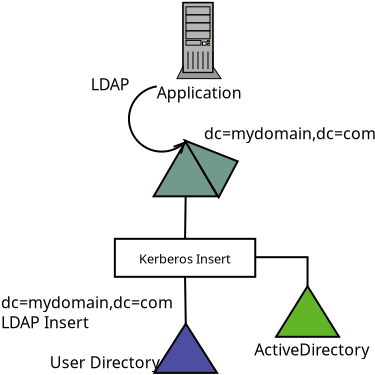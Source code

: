 <?xml version="1.0" encoding="UTF-8"?>
<dia:diagram xmlns:dia="http://www.lysator.liu.se/~alla/dia/">
  <dia:layer name="Background" visible="true">
    <dia:object type="Network - General Computer (Tower)" version="0" id="O0">
      <dia:attribute name="obj_pos">
        <dia:point val="36.812,7.699"/>
      </dia:attribute>
      <dia:attribute name="obj_bb">
        <dia:rectangle val="35.887,7.659;39.959,12.844"/>
      </dia:attribute>
      <dia:attribute name="elem_corner">
        <dia:point val="36.812,7.699"/>
      </dia:attribute>
      <dia:attribute name="elem_width">
        <dia:real val="2.2"/>
      </dia:attribute>
      <dia:attribute name="elem_height">
        <dia:real val="3.8"/>
      </dia:attribute>
      <dia:attribute name="line_width">
        <dia:real val="0.1"/>
      </dia:attribute>
      <dia:attribute name="line_colour">
        <dia:color val="#000000"/>
      </dia:attribute>
      <dia:attribute name="fill_colour">
        <dia:color val="#ffffff"/>
      </dia:attribute>
      <dia:attribute name="show_background">
        <dia:boolean val="true"/>
      </dia:attribute>
      <dia:attribute name="line_style">
        <dia:enum val="0"/>
        <dia:real val="1"/>
      </dia:attribute>
      <dia:attribute name="text">
        <dia:composite type="text">
          <dia:attribute name="string">
            <dia:string>#Application#</dia:string>
          </dia:attribute>
          <dia:attribute name="font">
            <dia:font family="sans" style="0" name="Helvetica"/>
          </dia:attribute>
          <dia:attribute name="height">
            <dia:real val="1"/>
          </dia:attribute>
          <dia:attribute name="pos">
            <dia:point val="37.912,12.299"/>
          </dia:attribute>
          <dia:attribute name="color">
            <dia:color val="#000000"/>
          </dia:attribute>
          <dia:attribute name="alignment">
            <dia:enum val="1"/>
          </dia:attribute>
        </dia:composite>
      </dia:attribute>
      <dia:attribute name="flip_horizontal">
        <dia:boolean val="false"/>
      </dia:attribute>
      <dia:attribute name="flip_vertical">
        <dia:boolean val="false"/>
      </dia:attribute>
    </dia:object>
    <dia:group>
      <dia:object type="Geometric - Isoceles Triangle" version="0" id="O1">
        <dia:attribute name="obj_pos">
          <dia:point val="35.646,14.636"/>
        </dia:attribute>
        <dia:attribute name="obj_bb">
          <dia:rectangle val="35.559,14.536;38.933,17.436"/>
        </dia:attribute>
        <dia:attribute name="elem_corner">
          <dia:point val="35.646,14.636"/>
        </dia:attribute>
        <dia:attribute name="elem_width">
          <dia:real val="3.2"/>
        </dia:attribute>
        <dia:attribute name="elem_height">
          <dia:real val="2.75"/>
        </dia:attribute>
        <dia:attribute name="line_width">
          <dia:real val="0.1"/>
        </dia:attribute>
        <dia:attribute name="line_colour">
          <dia:color val="#000000"/>
        </dia:attribute>
        <dia:attribute name="fill_colour">
          <dia:color val="#729a8a"/>
        </dia:attribute>
        <dia:attribute name="show_background">
          <dia:boolean val="true"/>
        </dia:attribute>
        <dia:attribute name="line_style">
          <dia:enum val="0"/>
          <dia:real val="1"/>
        </dia:attribute>
        <dia:attribute name="flip_horizontal">
          <dia:boolean val="false"/>
        </dia:attribute>
        <dia:attribute name="flip_vertical">
          <dia:boolean val="false"/>
        </dia:attribute>
      </dia:object>
      <dia:object type="Standard - Polygon" version="0" id="O2">
        <dia:attribute name="obj_pos">
          <dia:point val="39.846,15.636"/>
        </dia:attribute>
        <dia:attribute name="obj_bb">
          <dia:rectangle val="37.089,14.495;39.916,17.538"/>
        </dia:attribute>
        <dia:attribute name="poly_points">
          <dia:point val="39.846,15.636"/>
          <dia:point val="37.207,14.595"/>
          <dia:point val="38.896,17.436"/>
        </dia:attribute>
        <dia:attribute name="inner_color">
          <dia:color val="#729a8a"/>
        </dia:attribute>
        <dia:attribute name="show_background">
          <dia:boolean val="true"/>
        </dia:attribute>
      </dia:object>
    </dia:group>
    <dia:object type="Geometric - Isoceles Triangle" version="0" id="O3">
      <dia:attribute name="obj_pos">
        <dia:point val="35.685,23.752"/>
      </dia:attribute>
      <dia:attribute name="obj_bb">
        <dia:rectangle val="35.594,23.659;38.908,26.262"/>
      </dia:attribute>
      <dia:attribute name="elem_corner">
        <dia:point val="35.685,23.752"/>
      </dia:attribute>
      <dia:attribute name="elem_width">
        <dia:real val="3.131"/>
      </dia:attribute>
      <dia:attribute name="elem_height">
        <dia:real val="2.46"/>
      </dia:attribute>
      <dia:attribute name="line_width">
        <dia:real val="0.1"/>
      </dia:attribute>
      <dia:attribute name="line_colour">
        <dia:color val="#000000"/>
      </dia:attribute>
      <dia:attribute name="fill_colour">
        <dia:color val="#4c4ea1"/>
      </dia:attribute>
      <dia:attribute name="show_background">
        <dia:boolean val="true"/>
      </dia:attribute>
      <dia:attribute name="line_style">
        <dia:enum val="0"/>
        <dia:real val="1"/>
      </dia:attribute>
      <dia:attribute name="flip_horizontal">
        <dia:boolean val="false"/>
      </dia:attribute>
      <dia:attribute name="flip_vertical">
        <dia:boolean val="false"/>
      </dia:attribute>
    </dia:object>
    <dia:object type="Geometric - Isoceles Triangle" version="0" id="O4">
      <dia:attribute name="obj_pos">
        <dia:point val="41.767,21.879"/>
      </dia:attribute>
      <dia:attribute name="obj_bb">
        <dia:rectangle val="41.677,21.784;45.003,24.459"/>
      </dia:attribute>
      <dia:attribute name="elem_corner">
        <dia:point val="41.767,21.879"/>
      </dia:attribute>
      <dia:attribute name="elem_width">
        <dia:real val="3.147"/>
      </dia:attribute>
      <dia:attribute name="elem_height">
        <dia:real val="2.53"/>
      </dia:attribute>
      <dia:attribute name="line_width">
        <dia:real val="0.1"/>
      </dia:attribute>
      <dia:attribute name="line_colour">
        <dia:color val="#000000"/>
      </dia:attribute>
      <dia:attribute name="fill_colour">
        <dia:color val="#62b527"/>
      </dia:attribute>
      <dia:attribute name="show_background">
        <dia:boolean val="true"/>
      </dia:attribute>
      <dia:attribute name="line_style">
        <dia:enum val="0"/>
        <dia:real val="1"/>
      </dia:attribute>
      <dia:attribute name="flip_horizontal">
        <dia:boolean val="false"/>
      </dia:attribute>
      <dia:attribute name="flip_vertical">
        <dia:boolean val="false"/>
      </dia:attribute>
    </dia:object>
    <dia:object type="Standard - ZigZagLine" version="1" id="O5">
      <dia:attribute name="obj_pos">
        <dia:point val="40.726,20.46"/>
      </dia:attribute>
      <dia:attribute name="obj_bb">
        <dia:rectangle val="40.676,20.379;43.39,21.929"/>
      </dia:attribute>
      <dia:attribute name="orth_points">
        <dia:point val="40.726,20.46"/>
        <dia:point val="40.726,20.429"/>
        <dia:point val="43.34,20.429"/>
        <dia:point val="43.34,21.879"/>
      </dia:attribute>
      <dia:attribute name="orth_orient">
        <dia:enum val="1"/>
        <dia:enum val="0"/>
        <dia:enum val="1"/>
      </dia:attribute>
      <dia:attribute name="autorouting">
        <dia:boolean val="false"/>
      </dia:attribute>
      <dia:connections>
        <dia:connection handle="0" to="O13" connection="8"/>
        <dia:connection handle="1" to="O4" connection="0"/>
      </dia:connections>
    </dia:object>
    <dia:object type="Standard - Text" version="1" id="O6">
      <dia:attribute name="obj_pos">
        <dia:point val="36.463,14.348"/>
      </dia:attribute>
      <dia:attribute name="obj_bb">
        <dia:rectangle val="36.446,13.78;36.463,14.783"/>
      </dia:attribute>
      <dia:attribute name="text">
        <dia:composite type="text">
          <dia:attribute name="string">
            <dia:string>##</dia:string>
          </dia:attribute>
          <dia:attribute name="font">
            <dia:font family="sans" style="0" name="Helvetica"/>
          </dia:attribute>
          <dia:attribute name="height">
            <dia:real val="0.8"/>
          </dia:attribute>
          <dia:attribute name="pos">
            <dia:point val="36.463,14.348"/>
          </dia:attribute>
          <dia:attribute name="color">
            <dia:color val="#000000"/>
          </dia:attribute>
          <dia:attribute name="alignment">
            <dia:enum val="0"/>
          </dia:attribute>
        </dia:composite>
      </dia:attribute>
      <dia:attribute name="valign">
        <dia:enum val="3"/>
      </dia:attribute>
    </dia:object>
    <dia:object type="Standard - Text" version="1" id="O7">
      <dia:attribute name="obj_pos">
        <dia:point val="38.16,14.525"/>
      </dia:attribute>
      <dia:attribute name="obj_bb">
        <dia:rectangle val="38.16,13.802;46.733,15.07"/>
      </dia:attribute>
      <dia:attribute name="text">
        <dia:composite type="text">
          <dia:attribute name="string">
            <dia:string>#dc=mydomain,dc=com#</dia:string>
          </dia:attribute>
          <dia:attribute name="font">
            <dia:font family="sans" style="0" name="Helvetica"/>
          </dia:attribute>
          <dia:attribute name="height">
            <dia:real val="1"/>
          </dia:attribute>
          <dia:attribute name="pos">
            <dia:point val="38.16,14.525"/>
          </dia:attribute>
          <dia:attribute name="color">
            <dia:color val="#000000"/>
          </dia:attribute>
          <dia:attribute name="alignment">
            <dia:enum val="0"/>
          </dia:attribute>
        </dia:composite>
      </dia:attribute>
      <dia:attribute name="valign">
        <dia:enum val="3"/>
      </dia:attribute>
    </dia:object>
    <dia:object type="Standard - Text" version="1" id="O8">
      <dia:attribute name="obj_pos">
        <dia:point val="28.013,22.975"/>
      </dia:attribute>
      <dia:attribute name="obj_bb">
        <dia:rectangle val="28.013,22.252;36.586,24.52"/>
      </dia:attribute>
      <dia:attribute name="text">
        <dia:composite type="text">
          <dia:attribute name="string">
            <dia:string>#dc=mydomain,dc=com
LDAP Insert#</dia:string>
          </dia:attribute>
          <dia:attribute name="font">
            <dia:font family="sans" style="0" name="Helvetica"/>
          </dia:attribute>
          <dia:attribute name="height">
            <dia:real val="1"/>
          </dia:attribute>
          <dia:attribute name="pos">
            <dia:point val="28.013,22.975"/>
          </dia:attribute>
          <dia:attribute name="color">
            <dia:color val="#000000"/>
          </dia:attribute>
          <dia:attribute name="alignment">
            <dia:enum val="0"/>
          </dia:attribute>
        </dia:composite>
      </dia:attribute>
      <dia:attribute name="valign">
        <dia:enum val="3"/>
      </dia:attribute>
    </dia:object>
    <dia:object type="Standard - Text" version="1" id="O9">
      <dia:attribute name="obj_pos">
        <dia:point val="30.453,25.98"/>
      </dia:attribute>
      <dia:attribute name="obj_bb">
        <dia:rectangle val="30.453,25.257;35.66,26.525"/>
      </dia:attribute>
      <dia:attribute name="text">
        <dia:composite type="text">
          <dia:attribute name="string">
            <dia:string>#User Directory#</dia:string>
          </dia:attribute>
          <dia:attribute name="font">
            <dia:font family="sans" style="0" name="Helvetica"/>
          </dia:attribute>
          <dia:attribute name="height">
            <dia:real val="1"/>
          </dia:attribute>
          <dia:attribute name="pos">
            <dia:point val="30.453,25.98"/>
          </dia:attribute>
          <dia:attribute name="color">
            <dia:color val="#000000"/>
          </dia:attribute>
          <dia:attribute name="alignment">
            <dia:enum val="0"/>
          </dia:attribute>
        </dia:composite>
      </dia:attribute>
      <dia:attribute name="valign">
        <dia:enum val="3"/>
      </dia:attribute>
    </dia:object>
    <dia:object type="Standard - Text" version="1" id="O10">
      <dia:attribute name="obj_pos">
        <dia:point val="40.681,25.343"/>
      </dia:attribute>
      <dia:attribute name="obj_bb">
        <dia:rectangle val="40.681,24.621;46.175,25.888"/>
      </dia:attribute>
      <dia:attribute name="text">
        <dia:composite type="text">
          <dia:attribute name="string">
            <dia:string>#ActiveDirectory#</dia:string>
          </dia:attribute>
          <dia:attribute name="font">
            <dia:font family="sans" style="0" name="Helvetica"/>
          </dia:attribute>
          <dia:attribute name="height">
            <dia:real val="1"/>
          </dia:attribute>
          <dia:attribute name="pos">
            <dia:point val="40.681,25.343"/>
          </dia:attribute>
          <dia:attribute name="color">
            <dia:color val="#000000"/>
          </dia:attribute>
          <dia:attribute name="alignment">
            <dia:enum val="0"/>
          </dia:attribute>
        </dia:composite>
      </dia:attribute>
      <dia:attribute name="valign">
        <dia:enum val="3"/>
      </dia:attribute>
    </dia:object>
    <dia:object type="Standard - Arc" version="0" id="O11">
      <dia:attribute name="obj_pos">
        <dia:point val="37.912,9.599"/>
      </dia:attribute>
      <dia:attribute name="obj_bb">
        <dia:rectangle val="34.559,9.443;37.968,14.687"/>
      </dia:attribute>
      <dia:attribute name="conn_endpoints">
        <dia:point val="37.912,9.599"/>
        <dia:point val="37.246,14.636"/>
      </dia:attribute>
      <dia:attribute name="curve_distance">
        <dia:real val="2.973"/>
      </dia:attribute>
      <dia:attribute name="end_arrow">
        <dia:enum val="1"/>
      </dia:attribute>
      <dia:attribute name="end_arrow_length">
        <dia:real val="0.5"/>
      </dia:attribute>
      <dia:attribute name="end_arrow_width">
        <dia:real val="0.5"/>
      </dia:attribute>
      <dia:connections>
        <dia:connection handle="0" to="O0" connection="2"/>
        <dia:connection handle="1" to="O1" connection="0"/>
      </dia:connections>
    </dia:object>
    <dia:object type="Standard - Text" version="1" id="O12">
      <dia:attribute name="obj_pos">
        <dia:point val="32.504,12.085"/>
      </dia:attribute>
      <dia:attribute name="obj_bb">
        <dia:rectangle val="32.481,11.363;34.404,12.63"/>
      </dia:attribute>
      <dia:attribute name="text">
        <dia:composite type="text">
          <dia:attribute name="string">
            <dia:string>#LDAP#</dia:string>
          </dia:attribute>
          <dia:attribute name="font">
            <dia:font family="sans" style="0" name="Helvetica"/>
          </dia:attribute>
          <dia:attribute name="height">
            <dia:real val="1"/>
          </dia:attribute>
          <dia:attribute name="pos">
            <dia:point val="32.504,12.085"/>
          </dia:attribute>
          <dia:attribute name="color">
            <dia:color val="#000000"/>
          </dia:attribute>
          <dia:attribute name="alignment">
            <dia:enum val="0"/>
          </dia:attribute>
        </dia:composite>
      </dia:attribute>
      <dia:attribute name="valign">
        <dia:enum val="3"/>
      </dia:attribute>
    </dia:object>
    <dia:object type="Flowchart - Box" version="0" id="O13">
      <dia:attribute name="obj_pos">
        <dia:point val="33.706,19.51"/>
      </dia:attribute>
      <dia:attribute name="obj_bb">
        <dia:rectangle val="33.656,19.46;40.776,21.46"/>
      </dia:attribute>
      <dia:attribute name="elem_corner">
        <dia:point val="33.706,19.51"/>
      </dia:attribute>
      <dia:attribute name="elem_width">
        <dia:real val="7.02"/>
      </dia:attribute>
      <dia:attribute name="elem_height">
        <dia:real val="1.9"/>
      </dia:attribute>
      <dia:attribute name="show_background">
        <dia:boolean val="true"/>
      </dia:attribute>
      <dia:attribute name="padding">
        <dia:real val="0.5"/>
      </dia:attribute>
      <dia:attribute name="text">
        <dia:composite type="text">
          <dia:attribute name="string">
            <dia:string>#Kerberos Insert#</dia:string>
          </dia:attribute>
          <dia:attribute name="font">
            <dia:font family="sans" style="0" name="Helvetica"/>
          </dia:attribute>
          <dia:attribute name="height">
            <dia:real val="0.8"/>
          </dia:attribute>
          <dia:attribute name="pos">
            <dia:point val="37.216,20.61"/>
          </dia:attribute>
          <dia:attribute name="color">
            <dia:color val="#000000"/>
          </dia:attribute>
          <dia:attribute name="alignment">
            <dia:enum val="1"/>
          </dia:attribute>
        </dia:composite>
      </dia:attribute>
    </dia:object>
    <dia:object type="Standard - Line" version="0" id="O14">
      <dia:attribute name="obj_pos">
        <dia:point val="37.246,17.386"/>
      </dia:attribute>
      <dia:attribute name="obj_bb">
        <dia:rectangle val="37.165,17.335;37.297,19.561"/>
      </dia:attribute>
      <dia:attribute name="conn_endpoints">
        <dia:point val="37.246,17.386"/>
        <dia:point val="37.216,19.51"/>
      </dia:attribute>
      <dia:attribute name="numcp">
        <dia:int val="1"/>
      </dia:attribute>
      <dia:connections>
        <dia:connection handle="0" to="O1" connection="4"/>
        <dia:connection handle="1" to="O13" connection="2"/>
      </dia:connections>
    </dia:object>
    <dia:object type="Standard - Line" version="0" id="O15">
      <dia:attribute name="obj_pos">
        <dia:point val="37.216,21.41"/>
      </dia:attribute>
      <dia:attribute name="obj_bb">
        <dia:rectangle val="37.165,21.359;37.302,23.803"/>
      </dia:attribute>
      <dia:attribute name="conn_endpoints">
        <dia:point val="37.216,21.41"/>
        <dia:point val="37.251,23.752"/>
      </dia:attribute>
      <dia:attribute name="numcp">
        <dia:int val="1"/>
      </dia:attribute>
      <dia:connections>
        <dia:connection handle="0" to="O13" connection="13"/>
        <dia:connection handle="1" to="O3" connection="0"/>
      </dia:connections>
    </dia:object>
  </dia:layer>
</dia:diagram>
